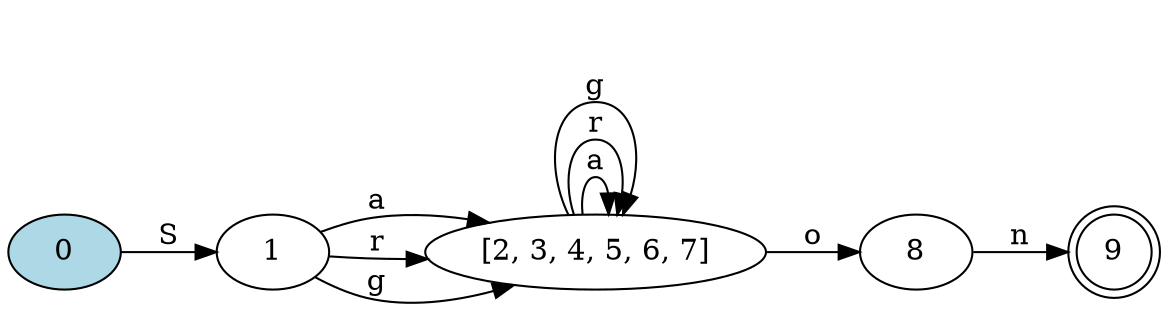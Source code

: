 digraph {
	rankdir=LR;

	9 [shape=doublecircle]
	0 [style=filled, fillcolor="lightblue"]

	0->1 [label= "S"];
	8->9 [label= "n"];
	1->"[2, 3, 4, 5, 6, 7]" [label= "a"];
	1->"[2, 3, 4, 5, 6, 7]" [label= "r"];
	1->"[2, 3, 4, 5, 6, 7]" [label= "g"];
	"[2, 3, 4, 5, 6, 7]"->"[2, 3, 4, 5, 6, 7]" [label= "a"];
	"[2, 3, 4, 5, 6, 7]"->"[2, 3, 4, 5, 6, 7]" [label= "r"];
	"[2, 3, 4, 5, 6, 7]"->"[2, 3, 4, 5, 6, 7]" [label= "g"];
	"[2, 3, 4, 5, 6, 7]"->8 [label= "o"];
}

